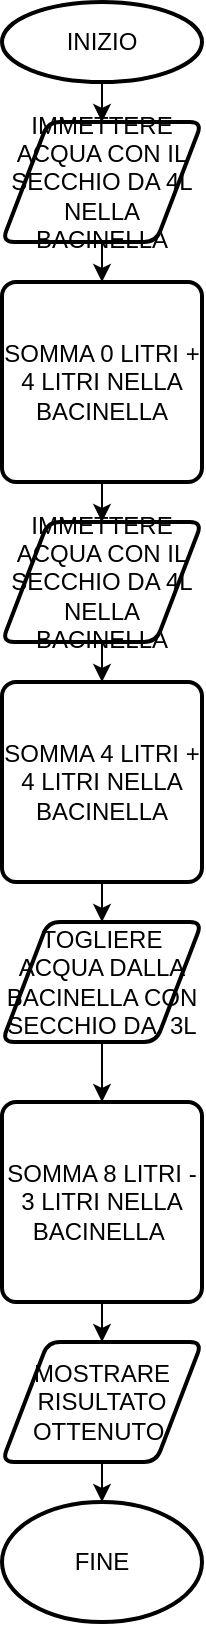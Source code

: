 <mxfile version="12.9.14" type="google"><diagram id="w2qurC5iQl0ZqypnM3eO" name="Page-1"><mxGraphModel dx="1038" dy="531" grid="1" gridSize="10" guides="1" tooltips="1" connect="1" arrows="1" fold="1" page="1" pageScale="1" pageWidth="827" pageHeight="1169" math="0" shadow="0"><root><mxCell id="0"/><mxCell id="1" parent="0"/><mxCell id="O3C0KOsFHo0ymE9hcJYQ-12" style="edgeStyle=orthogonalEdgeStyle;rounded=0;orthogonalLoop=1;jettySize=auto;html=1;exitX=0.5;exitY=1;exitDx=0;exitDy=0;exitPerimeter=0;" edge="1" parent="1" source="ItknYO0_ireiwk9Z673b-3" target="O3C0KOsFHo0ymE9hcJYQ-2"><mxGeometry relative="1" as="geometry"/></mxCell><mxCell id="ItknYO0_ireiwk9Z673b-3" value="INIZIO" style="strokeWidth=2;html=1;shape=mxgraph.flowchart.start_1;whiteSpace=wrap;" parent="1" vertex="1"><mxGeometry x="364" y="10" width="100" height="40" as="geometry"/></mxCell><mxCell id="O3C0KOsFHo0ymE9hcJYQ-13" style="edgeStyle=orthogonalEdgeStyle;rounded=0;orthogonalLoop=1;jettySize=auto;html=1;exitX=0.5;exitY=1;exitDx=0;exitDy=0;entryX=0.5;entryY=0;entryDx=0;entryDy=0;" edge="1" parent="1" source="O3C0KOsFHo0ymE9hcJYQ-2" target="O3C0KOsFHo0ymE9hcJYQ-3"><mxGeometry relative="1" as="geometry"/></mxCell><mxCell id="O3C0KOsFHo0ymE9hcJYQ-2" value="IMMETTERE ACQUA CON IL SECCHIO DA 4L NELLA BACINELLA" style="shape=parallelogram;html=1;strokeWidth=2;perimeter=parallelogramPerimeter;whiteSpace=wrap;rounded=1;arcSize=12;size=0.23;" vertex="1" parent="1"><mxGeometry x="364" y="70" width="100" height="60" as="geometry"/></mxCell><mxCell id="O3C0KOsFHo0ymE9hcJYQ-14" style="edgeStyle=orthogonalEdgeStyle;rounded=0;orthogonalLoop=1;jettySize=auto;html=1;exitX=0.5;exitY=1;exitDx=0;exitDy=0;entryX=0.5;entryY=0;entryDx=0;entryDy=0;" edge="1" parent="1" source="O3C0KOsFHo0ymE9hcJYQ-3" target="O3C0KOsFHo0ymE9hcJYQ-5"><mxGeometry relative="1" as="geometry"/></mxCell><mxCell id="O3C0KOsFHo0ymE9hcJYQ-3" value="SOMMA 0 LITRI + 4 LITRI NELLA BACINELLA" style="rounded=1;whiteSpace=wrap;html=1;absoluteArcSize=1;arcSize=14;strokeWidth=2;" vertex="1" parent="1"><mxGeometry x="364" y="150" width="100" height="100" as="geometry"/></mxCell><mxCell id="O3C0KOsFHo0ymE9hcJYQ-15" style="edgeStyle=orthogonalEdgeStyle;rounded=0;orthogonalLoop=1;jettySize=auto;html=1;exitX=0.5;exitY=1;exitDx=0;exitDy=0;entryX=0.5;entryY=0;entryDx=0;entryDy=0;" edge="1" parent="1" source="O3C0KOsFHo0ymE9hcJYQ-5" target="O3C0KOsFHo0ymE9hcJYQ-7"><mxGeometry relative="1" as="geometry"/></mxCell><mxCell id="O3C0KOsFHo0ymE9hcJYQ-5" value="IMMETTERE ACQUA CON IL SECCHIO DA 4L NELLA BACINELLA" style="shape=parallelogram;html=1;strokeWidth=2;perimeter=parallelogramPerimeter;whiteSpace=wrap;rounded=1;arcSize=12;size=0.23;" vertex="1" parent="1"><mxGeometry x="364" y="270" width="100" height="60" as="geometry"/></mxCell><mxCell id="O3C0KOsFHo0ymE9hcJYQ-16" style="edgeStyle=orthogonalEdgeStyle;rounded=0;orthogonalLoop=1;jettySize=auto;html=1;exitX=0.5;exitY=1;exitDx=0;exitDy=0;entryX=0.5;entryY=0;entryDx=0;entryDy=0;" edge="1" parent="1" source="O3C0KOsFHo0ymE9hcJYQ-7" target="O3C0KOsFHo0ymE9hcJYQ-8"><mxGeometry relative="1" as="geometry"/></mxCell><mxCell id="O3C0KOsFHo0ymE9hcJYQ-7" value="SOMMA 4 LITRI + 4 LITRI NELLA BACINELLA" style="rounded=1;whiteSpace=wrap;html=1;absoluteArcSize=1;arcSize=14;strokeWidth=2;" vertex="1" parent="1"><mxGeometry x="364" y="350" width="100" height="100" as="geometry"/></mxCell><mxCell id="O3C0KOsFHo0ymE9hcJYQ-17" style="edgeStyle=orthogonalEdgeStyle;rounded=0;orthogonalLoop=1;jettySize=auto;html=1;exitX=0.5;exitY=1;exitDx=0;exitDy=0;entryX=0.5;entryY=0;entryDx=0;entryDy=0;" edge="1" parent="1" source="O3C0KOsFHo0ymE9hcJYQ-8" target="O3C0KOsFHo0ymE9hcJYQ-9"><mxGeometry relative="1" as="geometry"/></mxCell><mxCell id="O3C0KOsFHo0ymE9hcJYQ-8" value="TOGLIERE ACQUA DALLA BACINELLA CON SECCHIO DA&amp;nbsp; 3L" style="shape=parallelogram;html=1;strokeWidth=2;perimeter=parallelogramPerimeter;whiteSpace=wrap;rounded=1;arcSize=12;size=0.23;" vertex="1" parent="1"><mxGeometry x="364" y="470" width="100" height="60" as="geometry"/></mxCell><mxCell id="O3C0KOsFHo0ymE9hcJYQ-18" style="edgeStyle=orthogonalEdgeStyle;rounded=0;orthogonalLoop=1;jettySize=auto;html=1;exitX=0.5;exitY=1;exitDx=0;exitDy=0;entryX=0.5;entryY=0;entryDx=0;entryDy=0;" edge="1" parent="1" source="O3C0KOsFHo0ymE9hcJYQ-9" target="O3C0KOsFHo0ymE9hcJYQ-10"><mxGeometry relative="1" as="geometry"/></mxCell><mxCell id="O3C0KOsFHo0ymE9hcJYQ-9" value="SOMMA 8 LITRI - 3 LITRI NELLA BACINELLA&amp;nbsp;" style="rounded=1;whiteSpace=wrap;html=1;absoluteArcSize=1;arcSize=14;strokeWidth=2;" vertex="1" parent="1"><mxGeometry x="364" y="560" width="100" height="100" as="geometry"/></mxCell><mxCell id="O3C0KOsFHo0ymE9hcJYQ-19" style="edgeStyle=orthogonalEdgeStyle;rounded=0;orthogonalLoop=1;jettySize=auto;html=1;exitX=0.5;exitY=1;exitDx=0;exitDy=0;entryX=0.5;entryY=0;entryDx=0;entryDy=0;entryPerimeter=0;" edge="1" parent="1" source="O3C0KOsFHo0ymE9hcJYQ-10" target="O3C0KOsFHo0ymE9hcJYQ-11"><mxGeometry relative="1" as="geometry"/></mxCell><mxCell id="O3C0KOsFHo0ymE9hcJYQ-10" value="MOSTRARE RISULTATO OTTENUTO&amp;nbsp;" style="shape=parallelogram;html=1;strokeWidth=2;perimeter=parallelogramPerimeter;whiteSpace=wrap;rounded=1;arcSize=12;size=0.23;" vertex="1" parent="1"><mxGeometry x="364" y="680" width="100" height="60" as="geometry"/></mxCell><mxCell id="O3C0KOsFHo0ymE9hcJYQ-11" value="FINE" style="strokeWidth=2;html=1;shape=mxgraph.flowchart.start_1;whiteSpace=wrap;" vertex="1" parent="1"><mxGeometry x="364" y="760" width="100" height="60" as="geometry"/></mxCell></root></mxGraphModel></diagram></mxfile>
